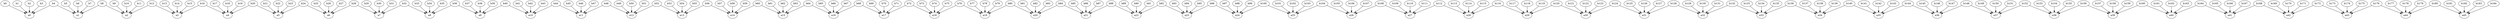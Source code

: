 digraph G00 /* seed: 0 0 0 */ {
b0 -> a0;
b1 -> a0;
b2 -> a0;
b3 -> a0;
b4 -> a0;
b4 -> a1;
b5 -> a1;
b6 -> a1;
b7 -> a1;
b8 -> a1;
b8 -> a2;
b9 -> a2;
b10 -> a2;
b11 -> a2;
b12 -> a2;
b12 -> a3;
b13 -> a3;
b14 -> a3;
b15 -> a3;
b16 -> a3;
b16 -> a4;
b17 -> a4;
b18 -> a4;
b19 -> a4;
b20 -> a4;
b20 -> a5;
b21 -> a5;
b22 -> a5;
b23 -> a5;
b24 -> a5;
b24 -> a6;
b25 -> a6;
b26 -> a6;
b27 -> a6;
b28 -> a6;
b28 -> a7;
b29 -> a7;
b30 -> a7;
b31 -> a7;
b32 -> a7;
b32 -> a8;
b33 -> a8;
b34 -> a8;
b35 -> a8;
b36 -> a8;
b36 -> a9;
b37 -> a9;
b38 -> a9;
b39 -> a9;
b40 -> a9;
b40 -> a10;
b41 -> a10;
b42 -> a10;
b43 -> a10;
b44 -> a10;
b44 -> a11;
b45 -> a11;
b46 -> a11;
b47 -> a11;
b48 -> a11;
b48 -> a12;
b49 -> a12;
b50 -> a12;
b51 -> a12;
b52 -> a12;
b52 -> a13;
b53 -> a13;
b54 -> a13;
b55 -> a13;
b56 -> a13;
b56 -> a14;
b57 -> a14;
b58 -> a14;
b59 -> a14;
b60 -> a14;
b60 -> a15;
b61 -> a15;
b62 -> a15;
b63 -> a15;
b64 -> a15;
b64 -> a16;
b65 -> a16;
b66 -> a16;
b67 -> a16;
b68 -> a16;
b68 -> a17;
b69 -> a17;
b70 -> a17;
b71 -> a17;
b72 -> a17;
b72 -> a18;
b73 -> a18;
b74 -> a18;
b75 -> a18;
b76 -> a18;
b76 -> a19;
b77 -> a19;
b78 -> a19;
b79 -> a19;
b80 -> a19;
b80 -> a20;
b81 -> a20;
b82 -> a20;
b83 -> a20;
b84 -> a20;
b84 -> a21;
b85 -> a21;
b86 -> a21;
b87 -> a21;
b88 -> a21;
b88 -> a22;
b89 -> a22;
b90 -> a22;
b91 -> a22;
b92 -> a22;
b92 -> a23;
b93 -> a23;
b94 -> a23;
b95 -> a23;
b96 -> a23;
b96 -> a24;
b97 -> a24;
b98 -> a24;
b99 -> a24;
b100 -> a24;
b100 -> a25;
b101 -> a25;
b102 -> a25;
b103 -> a25;
b104 -> a25;
b104 -> a26;
b105 -> a26;
b106 -> a26;
b107 -> a26;
b108 -> a26;
b108 -> a27;
b109 -> a27;
b110 -> a27;
b111 -> a27;
b112 -> a27;
b112 -> a28;
b113 -> a28;
b114 -> a28;
b115 -> a28;
b116 -> a28;
b116 -> a29;
b117 -> a29;
b118 -> a29;
b119 -> a29;
b120 -> a29;
b120 -> a30;
b121 -> a30;
b122 -> a30;
b123 -> a30;
b124 -> a30;
b124 -> a31;
b125 -> a31;
b126 -> a31;
b127 -> a31;
b128 -> a31;
b128 -> a32;
b129 -> a32;
b130 -> a32;
b131 -> a32;
b132 -> a32;
b132 -> a33;
b133 -> a33;
b134 -> a33;
b135 -> a33;
b136 -> a33;
b136 -> a34;
b137 -> a34;
b138 -> a34;
b139 -> a34;
b140 -> a34;
b140 -> a35;
b141 -> a35;
b142 -> a35;
b143 -> a35;
b144 -> a35;
b144 -> a36;
b145 -> a36;
b146 -> a36;
b147 -> a36;
b148 -> a36;
b148 -> a37;
b149 -> a37;
b150 -> a37;
b151 -> a37;
b152 -> a37;
b152 -> a38;
b153 -> a38;
b154 -> a38;
b155 -> a38;
b156 -> a38;
b156 -> a39;
b157 -> a39;
b158 -> a39;
b159 -> a39;
b160 -> a39;
b160 -> a40;
b161 -> a40;
b162 -> a40;
b163 -> a40;
b164 -> a40;
b164 -> a41;
b165 -> a41;
b166 -> a41;
b167 -> a41;
b168 -> a41;
b168 -> a42;
b169 -> a42;
b170 -> a42;
b171 -> a42;
b172 -> a42;
b172 -> a43;
b173 -> a43;
b174 -> a43;
b175 -> a43;
b176 -> a43;
b176 -> a44;
b177 -> a44;
b178 -> a44;
b179 -> a44;
b180 -> a44;
b180 -> a45;
b181 -> a45;
b182 -> a45;
b183 -> a45;
b184 -> a45;
}
